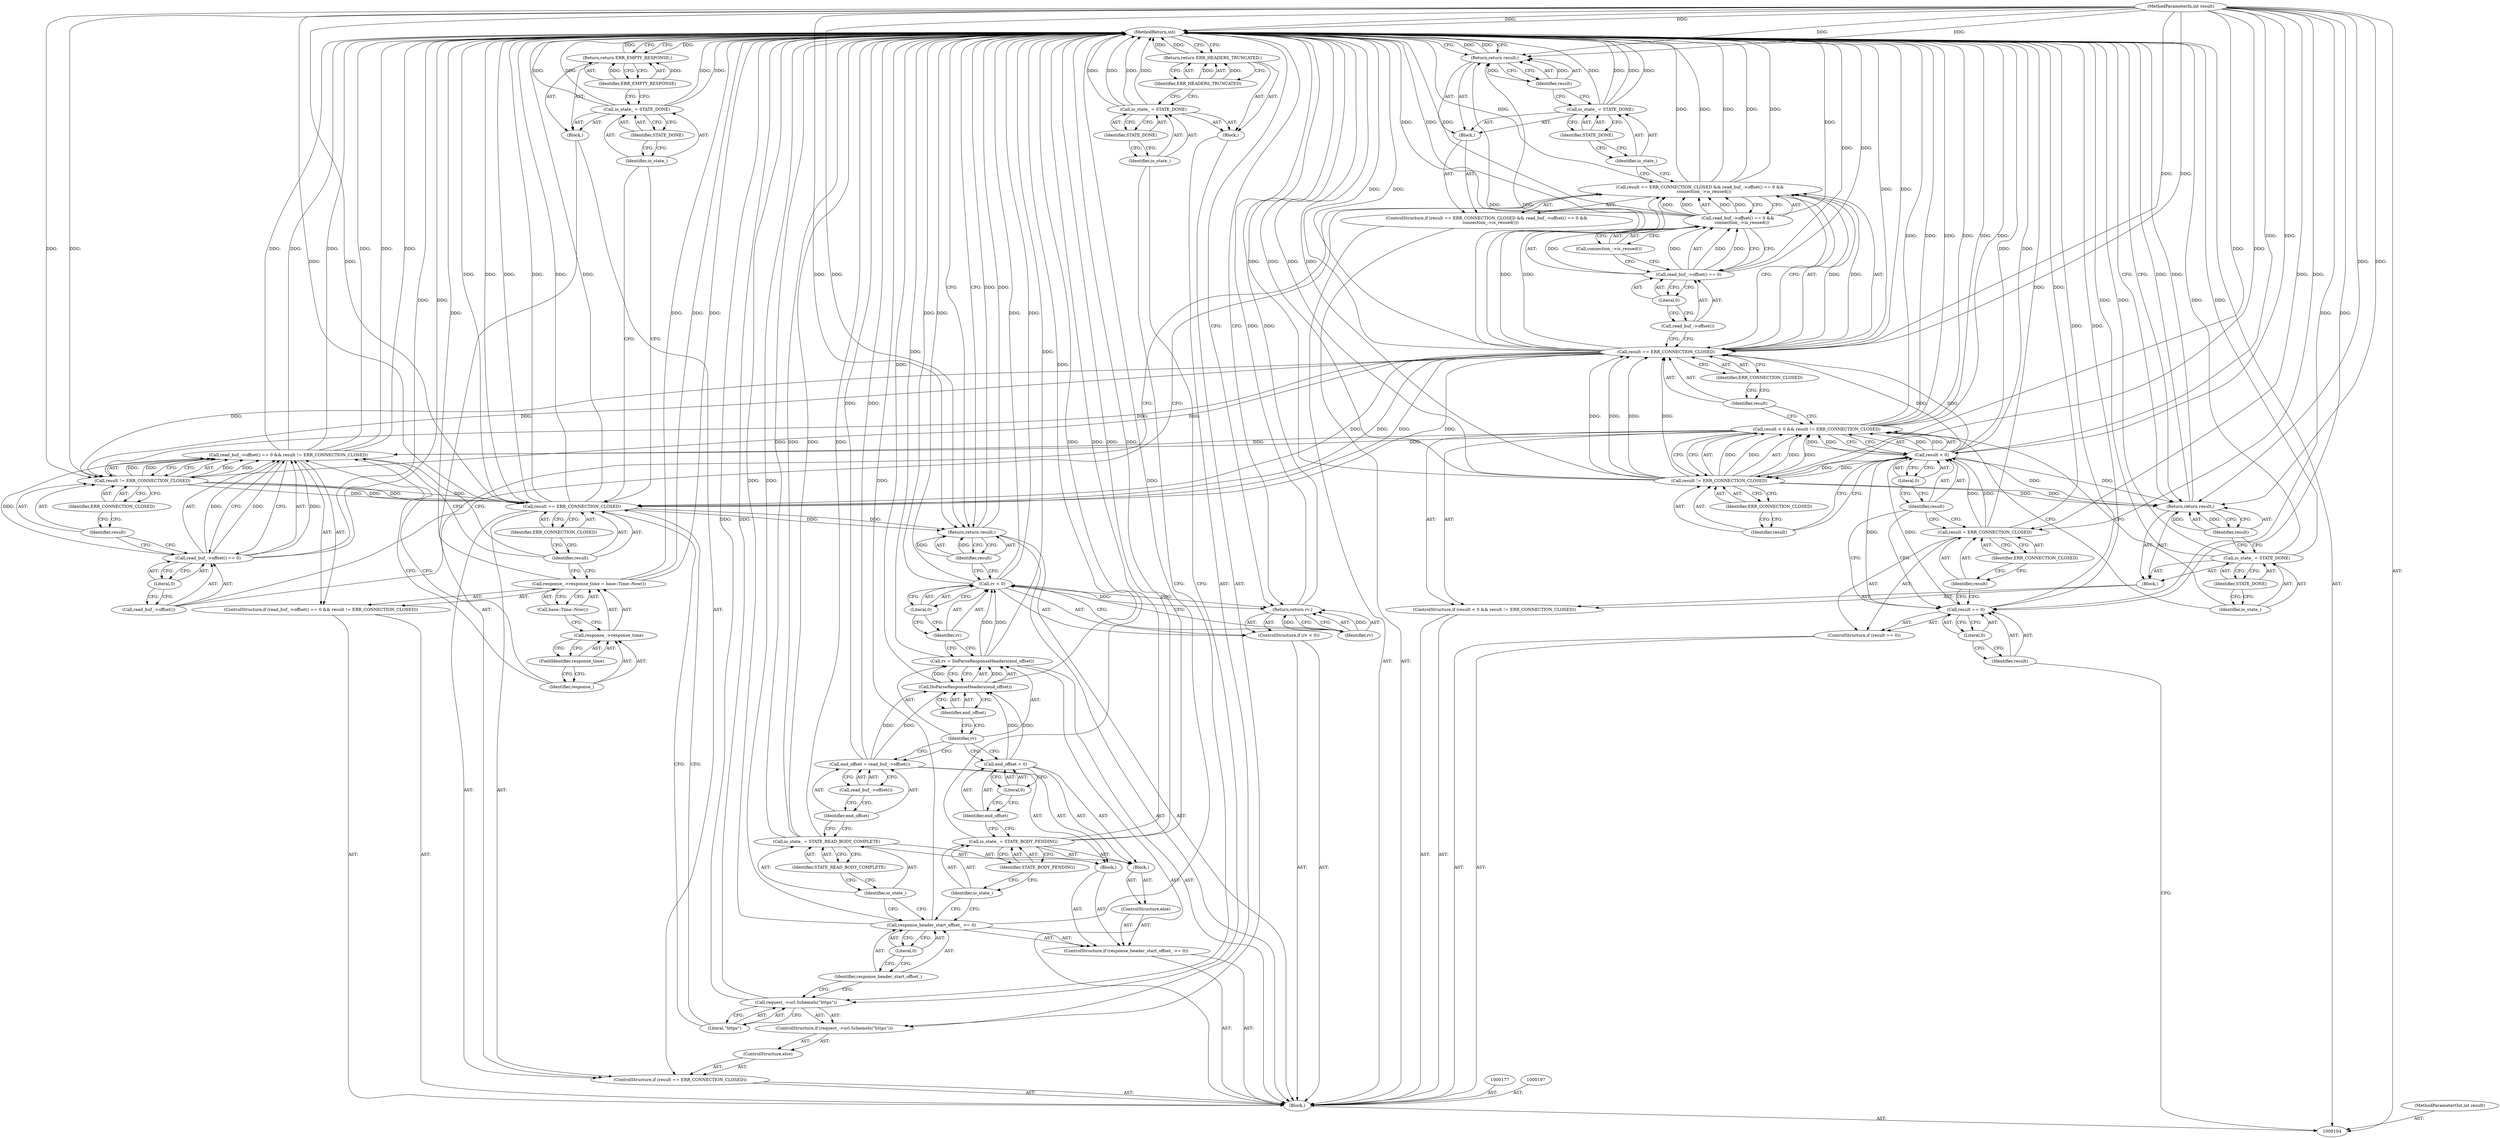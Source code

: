digraph "0_Chrome_9c18dbcb79e5f700c453d1ac01fb6d8768e4844a" {
"1000210" [label="(MethodReturn,int)"];
"1000105" [label="(MethodParameterIn,int result)"];
"1000276" [label="(MethodParameterOut,int result)"];
"1000106" [label="(Block,)"];
"1000138" [label="(Block,)"];
"1000137" [label="(Call,connection_->is_reused())"];
"1000141" [label="(Identifier,STATE_DONE)"];
"1000139" [label="(Call,io_state_ = STATE_DONE)"];
"1000140" [label="(Identifier,io_state_)"];
"1000143" [label="(Identifier,result)"];
"1000142" [label="(Return,return result;)"];
"1000144" [label="(ControlStructure,if (read_buf_->offset() == 0 && result != ERR_CONNECTION_CLOSED))"];
"1000148" [label="(Literal,0)"];
"1000149" [label="(Call,result != ERR_CONNECTION_CLOSED)"];
"1000150" [label="(Identifier,result)"];
"1000151" [label="(Identifier,ERR_CONNECTION_CLOSED)"];
"1000145" [label="(Call,read_buf_->offset() == 0 && result != ERR_CONNECTION_CLOSED)"];
"1000146" [label="(Call,read_buf_->offset() == 0)"];
"1000147" [label="(Call,read_buf_->offset())"];
"1000155" [label="(FieldIdentifier,response_time)"];
"1000156" [label="(Call,base::Time::Now())"];
"1000152" [label="(Call,response_->response_time = base::Time::Now())"];
"1000153" [label="(Call,response_->response_time)"];
"1000154" [label="(Identifier,response_)"];
"1000160" [label="(Identifier,ERR_CONNECTION_CLOSED)"];
"1000157" [label="(ControlStructure,if (result == ERR_CONNECTION_CLOSED))"];
"1000161" [label="(Block,)"];
"1000158" [label="(Call,result == ERR_CONNECTION_CLOSED)"];
"1000159" [label="(Identifier,result)"];
"1000164" [label="(Identifier,STATE_DONE)"];
"1000162" [label="(Call,io_state_ = STATE_DONE)"];
"1000163" [label="(Identifier,io_state_)"];
"1000110" [label="(Literal,0)"];
"1000107" [label="(ControlStructure,if (result == 0))"];
"1000108" [label="(Call,result == 0)"];
"1000109" [label="(Identifier,result)"];
"1000166" [label="(Identifier,ERR_EMPTY_RESPONSE)"];
"1000165" [label="(Return,return ERR_EMPTY_RESPONSE;)"];
"1000168" [label="(ControlStructure,if (request_->url.SchemeIs(\"https\")))"];
"1000169" [label="(Call,request_->url.SchemeIs(\"https\"))"];
"1000170" [label="(Literal,\"https\")"];
"1000171" [label="(Block,)"];
"1000167" [label="(ControlStructure,else)"];
"1000174" [label="(Identifier,STATE_DONE)"];
"1000172" [label="(Call,io_state_ = STATE_DONE)"];
"1000173" [label="(Identifier,io_state_)"];
"1000176" [label="(Identifier,ERR_HEADERS_TRUNCATED)"];
"1000175" [label="(Return,return ERR_HEADERS_TRUNCATED;)"];
"1000113" [label="(Identifier,ERR_CONNECTION_CLOSED)"];
"1000111" [label="(Call,result = ERR_CONNECTION_CLOSED)"];
"1000112" [label="(Identifier,result)"];
"1000178" [label="(ControlStructure,if (response_header_start_offset_ >= 0))"];
"1000181" [label="(Literal,0)"];
"1000182" [label="(Block,)"];
"1000179" [label="(Call,response_header_start_offset_ >= 0)"];
"1000180" [label="(Identifier,response_header_start_offset_)"];
"1000185" [label="(Identifier,STATE_READ_BODY_COMPLETE)"];
"1000183" [label="(Call,io_state_ = STATE_READ_BODY_COMPLETE)"];
"1000184" [label="(Identifier,io_state_)"];
"1000188" [label="(Call,read_buf_->offset())"];
"1000186" [label="(Call,end_offset = read_buf_->offset())"];
"1000187" [label="(Identifier,end_offset)"];
"1000190" [label="(Block,)"];
"1000189" [label="(ControlStructure,else)"];
"1000193" [label="(Identifier,STATE_BODY_PENDING)"];
"1000191" [label="(Call,io_state_ = STATE_BODY_PENDING)"];
"1000192" [label="(Identifier,io_state_)"];
"1000196" [label="(Literal,0)"];
"1000194" [label="(Call,end_offset = 0)"];
"1000195" [label="(Identifier,end_offset)"];
"1000200" [label="(Call,DoParseResponseHeaders(end_offset))"];
"1000201" [label="(Identifier,end_offset)"];
"1000198" [label="(Call,rv = DoParseResponseHeaders(end_offset))"];
"1000199" [label="(Identifier,rv)"];
"1000205" [label="(Literal,0)"];
"1000202" [label="(ControlStructure,if (rv < 0))"];
"1000203" [label="(Call,rv < 0)"];
"1000204" [label="(Identifier,rv)"];
"1000207" [label="(Identifier,rv)"];
"1000206" [label="(Return,return rv;)"];
"1000209" [label="(Identifier,result)"];
"1000208" [label="(Return,return result;)"];
"1000118" [label="(Literal,0)"];
"1000114" [label="(ControlStructure,if (result < 0 && result != ERR_CONNECTION_CLOSED))"];
"1000119" [label="(Call,result != ERR_CONNECTION_CLOSED)"];
"1000120" [label="(Identifier,result)"];
"1000121" [label="(Identifier,ERR_CONNECTION_CLOSED)"];
"1000122" [label="(Block,)"];
"1000115" [label="(Call,result < 0 && result != ERR_CONNECTION_CLOSED)"];
"1000116" [label="(Call,result < 0)"];
"1000117" [label="(Identifier,result)"];
"1000125" [label="(Identifier,STATE_DONE)"];
"1000123" [label="(Call,io_state_ = STATE_DONE)"];
"1000124" [label="(Identifier,io_state_)"];
"1000127" [label="(Identifier,result)"];
"1000126" [label="(Return,return result;)"];
"1000132" [label="(Identifier,ERR_CONNECTION_CLOSED)"];
"1000128" [label="(ControlStructure,if (result == ERR_CONNECTION_CLOSED && read_buf_->offset() == 0 &&\n      connection_->is_reused()))"];
"1000133" [label="(Call,read_buf_->offset() == 0 &&\n      connection_->is_reused())"];
"1000134" [label="(Call,read_buf_->offset() == 0)"];
"1000135" [label="(Call,read_buf_->offset())"];
"1000129" [label="(Call,result == ERR_CONNECTION_CLOSED && read_buf_->offset() == 0 &&\n      connection_->is_reused())"];
"1000130" [label="(Call,result == ERR_CONNECTION_CLOSED)"];
"1000131" [label="(Identifier,result)"];
"1000136" [label="(Literal,0)"];
"1000210" -> "1000104"  [label="AST: "];
"1000210" -> "1000126"  [label="CFG: "];
"1000210" -> "1000142"  [label="CFG: "];
"1000210" -> "1000165"  [label="CFG: "];
"1000210" -> "1000175"  [label="CFG: "];
"1000210" -> "1000206"  [label="CFG: "];
"1000210" -> "1000208"  [label="CFG: "];
"1000165" -> "1000210"  [label="DDG: "];
"1000126" -> "1000210"  [label="DDG: "];
"1000206" -> "1000210"  [label="DDG: "];
"1000142" -> "1000210"  [label="DDG: "];
"1000208" -> "1000210"  [label="DDG: "];
"1000175" -> "1000210"  [label="DDG: "];
"1000108" -> "1000210"  [label="DDG: "];
"1000183" -> "1000210"  [label="DDG: "];
"1000183" -> "1000210"  [label="DDG: "];
"1000169" -> "1000210"  [label="DDG: "];
"1000198" -> "1000210"  [label="DDG: "];
"1000179" -> "1000210"  [label="DDG: "];
"1000179" -> "1000210"  [label="DDG: "];
"1000105" -> "1000210"  [label="DDG: "];
"1000158" -> "1000210"  [label="DDG: "];
"1000158" -> "1000210"  [label="DDG: "];
"1000158" -> "1000210"  [label="DDG: "];
"1000145" -> "1000210"  [label="DDG: "];
"1000145" -> "1000210"  [label="DDG: "];
"1000145" -> "1000210"  [label="DDG: "];
"1000152" -> "1000210"  [label="DDG: "];
"1000152" -> "1000210"  [label="DDG: "];
"1000129" -> "1000210"  [label="DDG: "];
"1000129" -> "1000210"  [label="DDG: "];
"1000129" -> "1000210"  [label="DDG: "];
"1000115" -> "1000210"  [label="DDG: "];
"1000115" -> "1000210"  [label="DDG: "];
"1000115" -> "1000210"  [label="DDG: "];
"1000186" -> "1000210"  [label="DDG: "];
"1000116" -> "1000210"  [label="DDG: "];
"1000162" -> "1000210"  [label="DDG: "];
"1000162" -> "1000210"  [label="DDG: "];
"1000123" -> "1000210"  [label="DDG: "];
"1000123" -> "1000210"  [label="DDG: "];
"1000200" -> "1000210"  [label="DDG: "];
"1000130" -> "1000210"  [label="DDG: "];
"1000130" -> "1000210"  [label="DDG: "];
"1000139" -> "1000210"  [label="DDG: "];
"1000139" -> "1000210"  [label="DDG: "];
"1000133" -> "1000210"  [label="DDG: "];
"1000133" -> "1000210"  [label="DDG: "];
"1000203" -> "1000210"  [label="DDG: "];
"1000203" -> "1000210"  [label="DDG: "];
"1000119" -> "1000210"  [label="DDG: "];
"1000119" -> "1000210"  [label="DDG: "];
"1000134" -> "1000210"  [label="DDG: "];
"1000191" -> "1000210"  [label="DDG: "];
"1000191" -> "1000210"  [label="DDG: "];
"1000111" -> "1000210"  [label="DDG: "];
"1000172" -> "1000210"  [label="DDG: "];
"1000172" -> "1000210"  [label="DDG: "];
"1000146" -> "1000210"  [label="DDG: "];
"1000105" -> "1000104"  [label="AST: "];
"1000105" -> "1000210"  [label="DDG: "];
"1000105" -> "1000108"  [label="DDG: "];
"1000105" -> "1000111"  [label="DDG: "];
"1000105" -> "1000116"  [label="DDG: "];
"1000105" -> "1000119"  [label="DDG: "];
"1000105" -> "1000126"  [label="DDG: "];
"1000105" -> "1000130"  [label="DDG: "];
"1000105" -> "1000142"  [label="DDG: "];
"1000105" -> "1000149"  [label="DDG: "];
"1000105" -> "1000158"  [label="DDG: "];
"1000105" -> "1000208"  [label="DDG: "];
"1000276" -> "1000104"  [label="AST: "];
"1000106" -> "1000104"  [label="AST: "];
"1000107" -> "1000106"  [label="AST: "];
"1000114" -> "1000106"  [label="AST: "];
"1000128" -> "1000106"  [label="AST: "];
"1000144" -> "1000106"  [label="AST: "];
"1000157" -> "1000106"  [label="AST: "];
"1000177" -> "1000106"  [label="AST: "];
"1000178" -> "1000106"  [label="AST: "];
"1000197" -> "1000106"  [label="AST: "];
"1000198" -> "1000106"  [label="AST: "];
"1000202" -> "1000106"  [label="AST: "];
"1000208" -> "1000106"  [label="AST: "];
"1000138" -> "1000128"  [label="AST: "];
"1000139" -> "1000138"  [label="AST: "];
"1000142" -> "1000138"  [label="AST: "];
"1000137" -> "1000133"  [label="AST: "];
"1000137" -> "1000134"  [label="CFG: "];
"1000133" -> "1000137"  [label="CFG: "];
"1000141" -> "1000139"  [label="AST: "];
"1000141" -> "1000140"  [label="CFG: "];
"1000139" -> "1000141"  [label="CFG: "];
"1000139" -> "1000138"  [label="AST: "];
"1000139" -> "1000141"  [label="CFG: "];
"1000140" -> "1000139"  [label="AST: "];
"1000141" -> "1000139"  [label="AST: "];
"1000143" -> "1000139"  [label="CFG: "];
"1000139" -> "1000210"  [label="DDG: "];
"1000139" -> "1000210"  [label="DDG: "];
"1000140" -> "1000139"  [label="AST: "];
"1000140" -> "1000129"  [label="CFG: "];
"1000141" -> "1000140"  [label="CFG: "];
"1000143" -> "1000142"  [label="AST: "];
"1000143" -> "1000139"  [label="CFG: "];
"1000142" -> "1000143"  [label="CFG: "];
"1000143" -> "1000142"  [label="DDG: "];
"1000142" -> "1000138"  [label="AST: "];
"1000142" -> "1000143"  [label="CFG: "];
"1000143" -> "1000142"  [label="AST: "];
"1000210" -> "1000142"  [label="CFG: "];
"1000142" -> "1000210"  [label="DDG: "];
"1000143" -> "1000142"  [label="DDG: "];
"1000130" -> "1000142"  [label="DDG: "];
"1000105" -> "1000142"  [label="DDG: "];
"1000144" -> "1000106"  [label="AST: "];
"1000145" -> "1000144"  [label="AST: "];
"1000152" -> "1000144"  [label="AST: "];
"1000148" -> "1000146"  [label="AST: "];
"1000148" -> "1000147"  [label="CFG: "];
"1000146" -> "1000148"  [label="CFG: "];
"1000149" -> "1000145"  [label="AST: "];
"1000149" -> "1000151"  [label="CFG: "];
"1000150" -> "1000149"  [label="AST: "];
"1000151" -> "1000149"  [label="AST: "];
"1000145" -> "1000149"  [label="CFG: "];
"1000149" -> "1000145"  [label="DDG: "];
"1000149" -> "1000145"  [label="DDG: "];
"1000130" -> "1000149"  [label="DDG: "];
"1000130" -> "1000149"  [label="DDG: "];
"1000105" -> "1000149"  [label="DDG: "];
"1000149" -> "1000158"  [label="DDG: "];
"1000149" -> "1000158"  [label="DDG: "];
"1000150" -> "1000149"  [label="AST: "];
"1000150" -> "1000146"  [label="CFG: "];
"1000151" -> "1000150"  [label="CFG: "];
"1000151" -> "1000149"  [label="AST: "];
"1000151" -> "1000150"  [label="CFG: "];
"1000149" -> "1000151"  [label="CFG: "];
"1000145" -> "1000144"  [label="AST: "];
"1000145" -> "1000146"  [label="CFG: "];
"1000145" -> "1000149"  [label="CFG: "];
"1000146" -> "1000145"  [label="AST: "];
"1000149" -> "1000145"  [label="AST: "];
"1000154" -> "1000145"  [label="CFG: "];
"1000159" -> "1000145"  [label="CFG: "];
"1000145" -> "1000210"  [label="DDG: "];
"1000145" -> "1000210"  [label="DDG: "];
"1000145" -> "1000210"  [label="DDG: "];
"1000146" -> "1000145"  [label="DDG: "];
"1000146" -> "1000145"  [label="DDG: "];
"1000115" -> "1000145"  [label="DDG: "];
"1000149" -> "1000145"  [label="DDG: "];
"1000149" -> "1000145"  [label="DDG: "];
"1000146" -> "1000145"  [label="AST: "];
"1000146" -> "1000148"  [label="CFG: "];
"1000147" -> "1000146"  [label="AST: "];
"1000148" -> "1000146"  [label="AST: "];
"1000150" -> "1000146"  [label="CFG: "];
"1000145" -> "1000146"  [label="CFG: "];
"1000146" -> "1000210"  [label="DDG: "];
"1000146" -> "1000145"  [label="DDG: "];
"1000146" -> "1000145"  [label="DDG: "];
"1000147" -> "1000146"  [label="AST: "];
"1000147" -> "1000129"  [label="CFG: "];
"1000148" -> "1000147"  [label="CFG: "];
"1000155" -> "1000153"  [label="AST: "];
"1000155" -> "1000154"  [label="CFG: "];
"1000153" -> "1000155"  [label="CFG: "];
"1000156" -> "1000152"  [label="AST: "];
"1000156" -> "1000153"  [label="CFG: "];
"1000152" -> "1000156"  [label="CFG: "];
"1000152" -> "1000144"  [label="AST: "];
"1000152" -> "1000156"  [label="CFG: "];
"1000153" -> "1000152"  [label="AST: "];
"1000156" -> "1000152"  [label="AST: "];
"1000159" -> "1000152"  [label="CFG: "];
"1000152" -> "1000210"  [label="DDG: "];
"1000152" -> "1000210"  [label="DDG: "];
"1000153" -> "1000152"  [label="AST: "];
"1000153" -> "1000155"  [label="CFG: "];
"1000154" -> "1000153"  [label="AST: "];
"1000155" -> "1000153"  [label="AST: "];
"1000156" -> "1000153"  [label="CFG: "];
"1000154" -> "1000153"  [label="AST: "];
"1000154" -> "1000145"  [label="CFG: "];
"1000155" -> "1000154"  [label="CFG: "];
"1000160" -> "1000158"  [label="AST: "];
"1000160" -> "1000159"  [label="CFG: "];
"1000158" -> "1000160"  [label="CFG: "];
"1000157" -> "1000106"  [label="AST: "];
"1000158" -> "1000157"  [label="AST: "];
"1000161" -> "1000157"  [label="AST: "];
"1000167" -> "1000157"  [label="AST: "];
"1000161" -> "1000157"  [label="AST: "];
"1000162" -> "1000161"  [label="AST: "];
"1000165" -> "1000161"  [label="AST: "];
"1000158" -> "1000157"  [label="AST: "];
"1000158" -> "1000160"  [label="CFG: "];
"1000159" -> "1000158"  [label="AST: "];
"1000160" -> "1000158"  [label="AST: "];
"1000163" -> "1000158"  [label="CFG: "];
"1000170" -> "1000158"  [label="CFG: "];
"1000158" -> "1000210"  [label="DDG: "];
"1000158" -> "1000210"  [label="DDG: "];
"1000158" -> "1000210"  [label="DDG: "];
"1000149" -> "1000158"  [label="DDG: "];
"1000149" -> "1000158"  [label="DDG: "];
"1000130" -> "1000158"  [label="DDG: "];
"1000130" -> "1000158"  [label="DDG: "];
"1000105" -> "1000158"  [label="DDG: "];
"1000158" -> "1000208"  [label="DDG: "];
"1000159" -> "1000158"  [label="AST: "];
"1000159" -> "1000152"  [label="CFG: "];
"1000159" -> "1000145"  [label="CFG: "];
"1000160" -> "1000159"  [label="CFG: "];
"1000164" -> "1000162"  [label="AST: "];
"1000164" -> "1000163"  [label="CFG: "];
"1000162" -> "1000164"  [label="CFG: "];
"1000162" -> "1000161"  [label="AST: "];
"1000162" -> "1000164"  [label="CFG: "];
"1000163" -> "1000162"  [label="AST: "];
"1000164" -> "1000162"  [label="AST: "];
"1000166" -> "1000162"  [label="CFG: "];
"1000162" -> "1000210"  [label="DDG: "];
"1000162" -> "1000210"  [label="DDG: "];
"1000163" -> "1000162"  [label="AST: "];
"1000163" -> "1000158"  [label="CFG: "];
"1000164" -> "1000163"  [label="CFG: "];
"1000110" -> "1000108"  [label="AST: "];
"1000110" -> "1000109"  [label="CFG: "];
"1000108" -> "1000110"  [label="CFG: "];
"1000107" -> "1000106"  [label="AST: "];
"1000108" -> "1000107"  [label="AST: "];
"1000111" -> "1000107"  [label="AST: "];
"1000108" -> "1000107"  [label="AST: "];
"1000108" -> "1000110"  [label="CFG: "];
"1000109" -> "1000108"  [label="AST: "];
"1000110" -> "1000108"  [label="AST: "];
"1000112" -> "1000108"  [label="CFG: "];
"1000117" -> "1000108"  [label="CFG: "];
"1000108" -> "1000210"  [label="DDG: "];
"1000105" -> "1000108"  [label="DDG: "];
"1000108" -> "1000116"  [label="DDG: "];
"1000109" -> "1000108"  [label="AST: "];
"1000109" -> "1000104"  [label="CFG: "];
"1000110" -> "1000109"  [label="CFG: "];
"1000166" -> "1000165"  [label="AST: "];
"1000166" -> "1000162"  [label="CFG: "];
"1000165" -> "1000166"  [label="CFG: "];
"1000166" -> "1000165"  [label="DDG: "];
"1000165" -> "1000161"  [label="AST: "];
"1000165" -> "1000166"  [label="CFG: "];
"1000166" -> "1000165"  [label="AST: "];
"1000210" -> "1000165"  [label="CFG: "];
"1000165" -> "1000210"  [label="DDG: "];
"1000166" -> "1000165"  [label="DDG: "];
"1000168" -> "1000167"  [label="AST: "];
"1000169" -> "1000168"  [label="AST: "];
"1000171" -> "1000168"  [label="AST: "];
"1000169" -> "1000168"  [label="AST: "];
"1000169" -> "1000170"  [label="CFG: "];
"1000170" -> "1000169"  [label="AST: "];
"1000173" -> "1000169"  [label="CFG: "];
"1000180" -> "1000169"  [label="CFG: "];
"1000169" -> "1000210"  [label="DDG: "];
"1000170" -> "1000169"  [label="AST: "];
"1000170" -> "1000158"  [label="CFG: "];
"1000169" -> "1000170"  [label="CFG: "];
"1000171" -> "1000168"  [label="AST: "];
"1000172" -> "1000171"  [label="AST: "];
"1000175" -> "1000171"  [label="AST: "];
"1000167" -> "1000157"  [label="AST: "];
"1000168" -> "1000167"  [label="AST: "];
"1000174" -> "1000172"  [label="AST: "];
"1000174" -> "1000173"  [label="CFG: "];
"1000172" -> "1000174"  [label="CFG: "];
"1000172" -> "1000171"  [label="AST: "];
"1000172" -> "1000174"  [label="CFG: "];
"1000173" -> "1000172"  [label="AST: "];
"1000174" -> "1000172"  [label="AST: "];
"1000176" -> "1000172"  [label="CFG: "];
"1000172" -> "1000210"  [label="DDG: "];
"1000172" -> "1000210"  [label="DDG: "];
"1000173" -> "1000172"  [label="AST: "];
"1000173" -> "1000169"  [label="CFG: "];
"1000174" -> "1000173"  [label="CFG: "];
"1000176" -> "1000175"  [label="AST: "];
"1000176" -> "1000172"  [label="CFG: "];
"1000175" -> "1000176"  [label="CFG: "];
"1000176" -> "1000175"  [label="DDG: "];
"1000175" -> "1000171"  [label="AST: "];
"1000175" -> "1000176"  [label="CFG: "];
"1000176" -> "1000175"  [label="AST: "];
"1000210" -> "1000175"  [label="CFG: "];
"1000175" -> "1000210"  [label="DDG: "];
"1000176" -> "1000175"  [label="DDG: "];
"1000113" -> "1000111"  [label="AST: "];
"1000113" -> "1000112"  [label="CFG: "];
"1000111" -> "1000113"  [label="CFG: "];
"1000111" -> "1000107"  [label="AST: "];
"1000111" -> "1000113"  [label="CFG: "];
"1000112" -> "1000111"  [label="AST: "];
"1000113" -> "1000111"  [label="AST: "];
"1000117" -> "1000111"  [label="CFG: "];
"1000111" -> "1000210"  [label="DDG: "];
"1000105" -> "1000111"  [label="DDG: "];
"1000111" -> "1000116"  [label="DDG: "];
"1000112" -> "1000111"  [label="AST: "];
"1000112" -> "1000108"  [label="CFG: "];
"1000113" -> "1000112"  [label="CFG: "];
"1000178" -> "1000106"  [label="AST: "];
"1000179" -> "1000178"  [label="AST: "];
"1000182" -> "1000178"  [label="AST: "];
"1000189" -> "1000178"  [label="AST: "];
"1000181" -> "1000179"  [label="AST: "];
"1000181" -> "1000180"  [label="CFG: "];
"1000179" -> "1000181"  [label="CFG: "];
"1000182" -> "1000178"  [label="AST: "];
"1000183" -> "1000182"  [label="AST: "];
"1000186" -> "1000182"  [label="AST: "];
"1000179" -> "1000178"  [label="AST: "];
"1000179" -> "1000181"  [label="CFG: "];
"1000180" -> "1000179"  [label="AST: "];
"1000181" -> "1000179"  [label="AST: "];
"1000184" -> "1000179"  [label="CFG: "];
"1000192" -> "1000179"  [label="CFG: "];
"1000179" -> "1000210"  [label="DDG: "];
"1000179" -> "1000210"  [label="DDG: "];
"1000180" -> "1000179"  [label="AST: "];
"1000180" -> "1000169"  [label="CFG: "];
"1000181" -> "1000180"  [label="CFG: "];
"1000185" -> "1000183"  [label="AST: "];
"1000185" -> "1000184"  [label="CFG: "];
"1000183" -> "1000185"  [label="CFG: "];
"1000183" -> "1000182"  [label="AST: "];
"1000183" -> "1000185"  [label="CFG: "];
"1000184" -> "1000183"  [label="AST: "];
"1000185" -> "1000183"  [label="AST: "];
"1000187" -> "1000183"  [label="CFG: "];
"1000183" -> "1000210"  [label="DDG: "];
"1000183" -> "1000210"  [label="DDG: "];
"1000184" -> "1000183"  [label="AST: "];
"1000184" -> "1000179"  [label="CFG: "];
"1000185" -> "1000184"  [label="CFG: "];
"1000188" -> "1000186"  [label="AST: "];
"1000188" -> "1000187"  [label="CFG: "];
"1000186" -> "1000188"  [label="CFG: "];
"1000186" -> "1000182"  [label="AST: "];
"1000186" -> "1000188"  [label="CFG: "];
"1000187" -> "1000186"  [label="AST: "];
"1000188" -> "1000186"  [label="AST: "];
"1000199" -> "1000186"  [label="CFG: "];
"1000186" -> "1000210"  [label="DDG: "];
"1000186" -> "1000200"  [label="DDG: "];
"1000187" -> "1000186"  [label="AST: "];
"1000187" -> "1000183"  [label="CFG: "];
"1000188" -> "1000187"  [label="CFG: "];
"1000190" -> "1000189"  [label="AST: "];
"1000191" -> "1000190"  [label="AST: "];
"1000194" -> "1000190"  [label="AST: "];
"1000189" -> "1000178"  [label="AST: "];
"1000190" -> "1000189"  [label="AST: "];
"1000193" -> "1000191"  [label="AST: "];
"1000193" -> "1000192"  [label="CFG: "];
"1000191" -> "1000193"  [label="CFG: "];
"1000191" -> "1000190"  [label="AST: "];
"1000191" -> "1000193"  [label="CFG: "];
"1000192" -> "1000191"  [label="AST: "];
"1000193" -> "1000191"  [label="AST: "];
"1000195" -> "1000191"  [label="CFG: "];
"1000191" -> "1000210"  [label="DDG: "];
"1000191" -> "1000210"  [label="DDG: "];
"1000192" -> "1000191"  [label="AST: "];
"1000192" -> "1000179"  [label="CFG: "];
"1000193" -> "1000192"  [label="CFG: "];
"1000196" -> "1000194"  [label="AST: "];
"1000196" -> "1000195"  [label="CFG: "];
"1000194" -> "1000196"  [label="CFG: "];
"1000194" -> "1000190"  [label="AST: "];
"1000194" -> "1000196"  [label="CFG: "];
"1000195" -> "1000194"  [label="AST: "];
"1000196" -> "1000194"  [label="AST: "];
"1000199" -> "1000194"  [label="CFG: "];
"1000194" -> "1000200"  [label="DDG: "];
"1000195" -> "1000194"  [label="AST: "];
"1000195" -> "1000191"  [label="CFG: "];
"1000196" -> "1000195"  [label="CFG: "];
"1000200" -> "1000198"  [label="AST: "];
"1000200" -> "1000201"  [label="CFG: "];
"1000201" -> "1000200"  [label="AST: "];
"1000198" -> "1000200"  [label="CFG: "];
"1000200" -> "1000210"  [label="DDG: "];
"1000200" -> "1000198"  [label="DDG: "];
"1000186" -> "1000200"  [label="DDG: "];
"1000194" -> "1000200"  [label="DDG: "];
"1000201" -> "1000200"  [label="AST: "];
"1000201" -> "1000199"  [label="CFG: "];
"1000200" -> "1000201"  [label="CFG: "];
"1000198" -> "1000106"  [label="AST: "];
"1000198" -> "1000200"  [label="CFG: "];
"1000199" -> "1000198"  [label="AST: "];
"1000200" -> "1000198"  [label="AST: "];
"1000204" -> "1000198"  [label="CFG: "];
"1000198" -> "1000210"  [label="DDG: "];
"1000200" -> "1000198"  [label="DDG: "];
"1000198" -> "1000203"  [label="DDG: "];
"1000199" -> "1000198"  [label="AST: "];
"1000199" -> "1000186"  [label="CFG: "];
"1000199" -> "1000194"  [label="CFG: "];
"1000201" -> "1000199"  [label="CFG: "];
"1000205" -> "1000203"  [label="AST: "];
"1000205" -> "1000204"  [label="CFG: "];
"1000203" -> "1000205"  [label="CFG: "];
"1000202" -> "1000106"  [label="AST: "];
"1000203" -> "1000202"  [label="AST: "];
"1000206" -> "1000202"  [label="AST: "];
"1000203" -> "1000202"  [label="AST: "];
"1000203" -> "1000205"  [label="CFG: "];
"1000204" -> "1000203"  [label="AST: "];
"1000205" -> "1000203"  [label="AST: "];
"1000207" -> "1000203"  [label="CFG: "];
"1000209" -> "1000203"  [label="CFG: "];
"1000203" -> "1000210"  [label="DDG: "];
"1000203" -> "1000210"  [label="DDG: "];
"1000198" -> "1000203"  [label="DDG: "];
"1000203" -> "1000206"  [label="DDG: "];
"1000204" -> "1000203"  [label="AST: "];
"1000204" -> "1000198"  [label="CFG: "];
"1000205" -> "1000204"  [label="CFG: "];
"1000207" -> "1000206"  [label="AST: "];
"1000207" -> "1000203"  [label="CFG: "];
"1000206" -> "1000207"  [label="CFG: "];
"1000207" -> "1000206"  [label="DDG: "];
"1000206" -> "1000202"  [label="AST: "];
"1000206" -> "1000207"  [label="CFG: "];
"1000207" -> "1000206"  [label="AST: "];
"1000210" -> "1000206"  [label="CFG: "];
"1000206" -> "1000210"  [label="DDG: "];
"1000207" -> "1000206"  [label="DDG: "];
"1000203" -> "1000206"  [label="DDG: "];
"1000209" -> "1000208"  [label="AST: "];
"1000209" -> "1000203"  [label="CFG: "];
"1000208" -> "1000209"  [label="CFG: "];
"1000209" -> "1000208"  [label="DDG: "];
"1000208" -> "1000106"  [label="AST: "];
"1000208" -> "1000209"  [label="CFG: "];
"1000209" -> "1000208"  [label="AST: "];
"1000210" -> "1000208"  [label="CFG: "];
"1000208" -> "1000210"  [label="DDG: "];
"1000209" -> "1000208"  [label="DDG: "];
"1000158" -> "1000208"  [label="DDG: "];
"1000105" -> "1000208"  [label="DDG: "];
"1000118" -> "1000116"  [label="AST: "];
"1000118" -> "1000117"  [label="CFG: "];
"1000116" -> "1000118"  [label="CFG: "];
"1000114" -> "1000106"  [label="AST: "];
"1000115" -> "1000114"  [label="AST: "];
"1000122" -> "1000114"  [label="AST: "];
"1000119" -> "1000115"  [label="AST: "];
"1000119" -> "1000121"  [label="CFG: "];
"1000120" -> "1000119"  [label="AST: "];
"1000121" -> "1000119"  [label="AST: "];
"1000115" -> "1000119"  [label="CFG: "];
"1000119" -> "1000210"  [label="DDG: "];
"1000119" -> "1000210"  [label="DDG: "];
"1000119" -> "1000115"  [label="DDG: "];
"1000119" -> "1000115"  [label="DDG: "];
"1000116" -> "1000119"  [label="DDG: "];
"1000105" -> "1000119"  [label="DDG: "];
"1000119" -> "1000126"  [label="DDG: "];
"1000119" -> "1000130"  [label="DDG: "];
"1000119" -> "1000130"  [label="DDG: "];
"1000120" -> "1000119"  [label="AST: "];
"1000120" -> "1000116"  [label="CFG: "];
"1000121" -> "1000120"  [label="CFG: "];
"1000121" -> "1000119"  [label="AST: "];
"1000121" -> "1000120"  [label="CFG: "];
"1000119" -> "1000121"  [label="CFG: "];
"1000122" -> "1000114"  [label="AST: "];
"1000123" -> "1000122"  [label="AST: "];
"1000126" -> "1000122"  [label="AST: "];
"1000115" -> "1000114"  [label="AST: "];
"1000115" -> "1000116"  [label="CFG: "];
"1000115" -> "1000119"  [label="CFG: "];
"1000116" -> "1000115"  [label="AST: "];
"1000119" -> "1000115"  [label="AST: "];
"1000124" -> "1000115"  [label="CFG: "];
"1000131" -> "1000115"  [label="CFG: "];
"1000115" -> "1000210"  [label="DDG: "];
"1000115" -> "1000210"  [label="DDG: "];
"1000115" -> "1000210"  [label="DDG: "];
"1000116" -> "1000115"  [label="DDG: "];
"1000116" -> "1000115"  [label="DDG: "];
"1000119" -> "1000115"  [label="DDG: "];
"1000119" -> "1000115"  [label="DDG: "];
"1000115" -> "1000145"  [label="DDG: "];
"1000116" -> "1000115"  [label="AST: "];
"1000116" -> "1000118"  [label="CFG: "];
"1000117" -> "1000116"  [label="AST: "];
"1000118" -> "1000116"  [label="AST: "];
"1000120" -> "1000116"  [label="CFG: "];
"1000115" -> "1000116"  [label="CFG: "];
"1000116" -> "1000210"  [label="DDG: "];
"1000116" -> "1000115"  [label="DDG: "];
"1000116" -> "1000115"  [label="DDG: "];
"1000111" -> "1000116"  [label="DDG: "];
"1000108" -> "1000116"  [label="DDG: "];
"1000105" -> "1000116"  [label="DDG: "];
"1000116" -> "1000119"  [label="DDG: "];
"1000116" -> "1000126"  [label="DDG: "];
"1000116" -> "1000130"  [label="DDG: "];
"1000117" -> "1000116"  [label="AST: "];
"1000117" -> "1000111"  [label="CFG: "];
"1000117" -> "1000108"  [label="CFG: "];
"1000118" -> "1000117"  [label="CFG: "];
"1000125" -> "1000123"  [label="AST: "];
"1000125" -> "1000124"  [label="CFG: "];
"1000123" -> "1000125"  [label="CFG: "];
"1000123" -> "1000122"  [label="AST: "];
"1000123" -> "1000125"  [label="CFG: "];
"1000124" -> "1000123"  [label="AST: "];
"1000125" -> "1000123"  [label="AST: "];
"1000127" -> "1000123"  [label="CFG: "];
"1000123" -> "1000210"  [label="DDG: "];
"1000123" -> "1000210"  [label="DDG: "];
"1000124" -> "1000123"  [label="AST: "];
"1000124" -> "1000115"  [label="CFG: "];
"1000125" -> "1000124"  [label="CFG: "];
"1000127" -> "1000126"  [label="AST: "];
"1000127" -> "1000123"  [label="CFG: "];
"1000126" -> "1000127"  [label="CFG: "];
"1000127" -> "1000126"  [label="DDG: "];
"1000126" -> "1000122"  [label="AST: "];
"1000126" -> "1000127"  [label="CFG: "];
"1000127" -> "1000126"  [label="AST: "];
"1000210" -> "1000126"  [label="CFG: "];
"1000126" -> "1000210"  [label="DDG: "];
"1000127" -> "1000126"  [label="DDG: "];
"1000116" -> "1000126"  [label="DDG: "];
"1000119" -> "1000126"  [label="DDG: "];
"1000105" -> "1000126"  [label="DDG: "];
"1000132" -> "1000130"  [label="AST: "];
"1000132" -> "1000131"  [label="CFG: "];
"1000130" -> "1000132"  [label="CFG: "];
"1000128" -> "1000106"  [label="AST: "];
"1000129" -> "1000128"  [label="AST: "];
"1000138" -> "1000128"  [label="AST: "];
"1000133" -> "1000129"  [label="AST: "];
"1000133" -> "1000134"  [label="CFG: "];
"1000133" -> "1000137"  [label="CFG: "];
"1000134" -> "1000133"  [label="AST: "];
"1000137" -> "1000133"  [label="AST: "];
"1000129" -> "1000133"  [label="CFG: "];
"1000133" -> "1000210"  [label="DDG: "];
"1000133" -> "1000210"  [label="DDG: "];
"1000133" -> "1000129"  [label="DDG: "];
"1000133" -> "1000129"  [label="DDG: "];
"1000134" -> "1000133"  [label="DDG: "];
"1000134" -> "1000133"  [label="DDG: "];
"1000134" -> "1000133"  [label="AST: "];
"1000134" -> "1000136"  [label="CFG: "];
"1000135" -> "1000134"  [label="AST: "];
"1000136" -> "1000134"  [label="AST: "];
"1000137" -> "1000134"  [label="CFG: "];
"1000133" -> "1000134"  [label="CFG: "];
"1000134" -> "1000210"  [label="DDG: "];
"1000134" -> "1000133"  [label="DDG: "];
"1000134" -> "1000133"  [label="DDG: "];
"1000135" -> "1000134"  [label="AST: "];
"1000135" -> "1000130"  [label="CFG: "];
"1000136" -> "1000135"  [label="CFG: "];
"1000129" -> "1000128"  [label="AST: "];
"1000129" -> "1000130"  [label="CFG: "];
"1000129" -> "1000133"  [label="CFG: "];
"1000130" -> "1000129"  [label="AST: "];
"1000133" -> "1000129"  [label="AST: "];
"1000140" -> "1000129"  [label="CFG: "];
"1000147" -> "1000129"  [label="CFG: "];
"1000129" -> "1000210"  [label="DDG: "];
"1000129" -> "1000210"  [label="DDG: "];
"1000129" -> "1000210"  [label="DDG: "];
"1000130" -> "1000129"  [label="DDG: "];
"1000130" -> "1000129"  [label="DDG: "];
"1000133" -> "1000129"  [label="DDG: "];
"1000133" -> "1000129"  [label="DDG: "];
"1000130" -> "1000129"  [label="AST: "];
"1000130" -> "1000132"  [label="CFG: "];
"1000131" -> "1000130"  [label="AST: "];
"1000132" -> "1000130"  [label="AST: "];
"1000135" -> "1000130"  [label="CFG: "];
"1000129" -> "1000130"  [label="CFG: "];
"1000130" -> "1000210"  [label="DDG: "];
"1000130" -> "1000210"  [label="DDG: "];
"1000130" -> "1000129"  [label="DDG: "];
"1000130" -> "1000129"  [label="DDG: "];
"1000116" -> "1000130"  [label="DDG: "];
"1000119" -> "1000130"  [label="DDG: "];
"1000119" -> "1000130"  [label="DDG: "];
"1000105" -> "1000130"  [label="DDG: "];
"1000130" -> "1000142"  [label="DDG: "];
"1000130" -> "1000149"  [label="DDG: "];
"1000130" -> "1000149"  [label="DDG: "];
"1000130" -> "1000158"  [label="DDG: "];
"1000130" -> "1000158"  [label="DDG: "];
"1000131" -> "1000130"  [label="AST: "];
"1000131" -> "1000115"  [label="CFG: "];
"1000132" -> "1000131"  [label="CFG: "];
"1000136" -> "1000134"  [label="AST: "];
"1000136" -> "1000135"  [label="CFG: "];
"1000134" -> "1000136"  [label="CFG: "];
}

